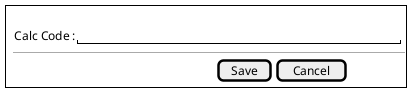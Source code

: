 @startsalt
{+
  {
    .
    .|{
      {|Calc Code |:| "                                        "|}*
      --|--|*
      {                                                                |[ Save ]| [ Cancel ]|}*
    }
  }
}
@endsalt